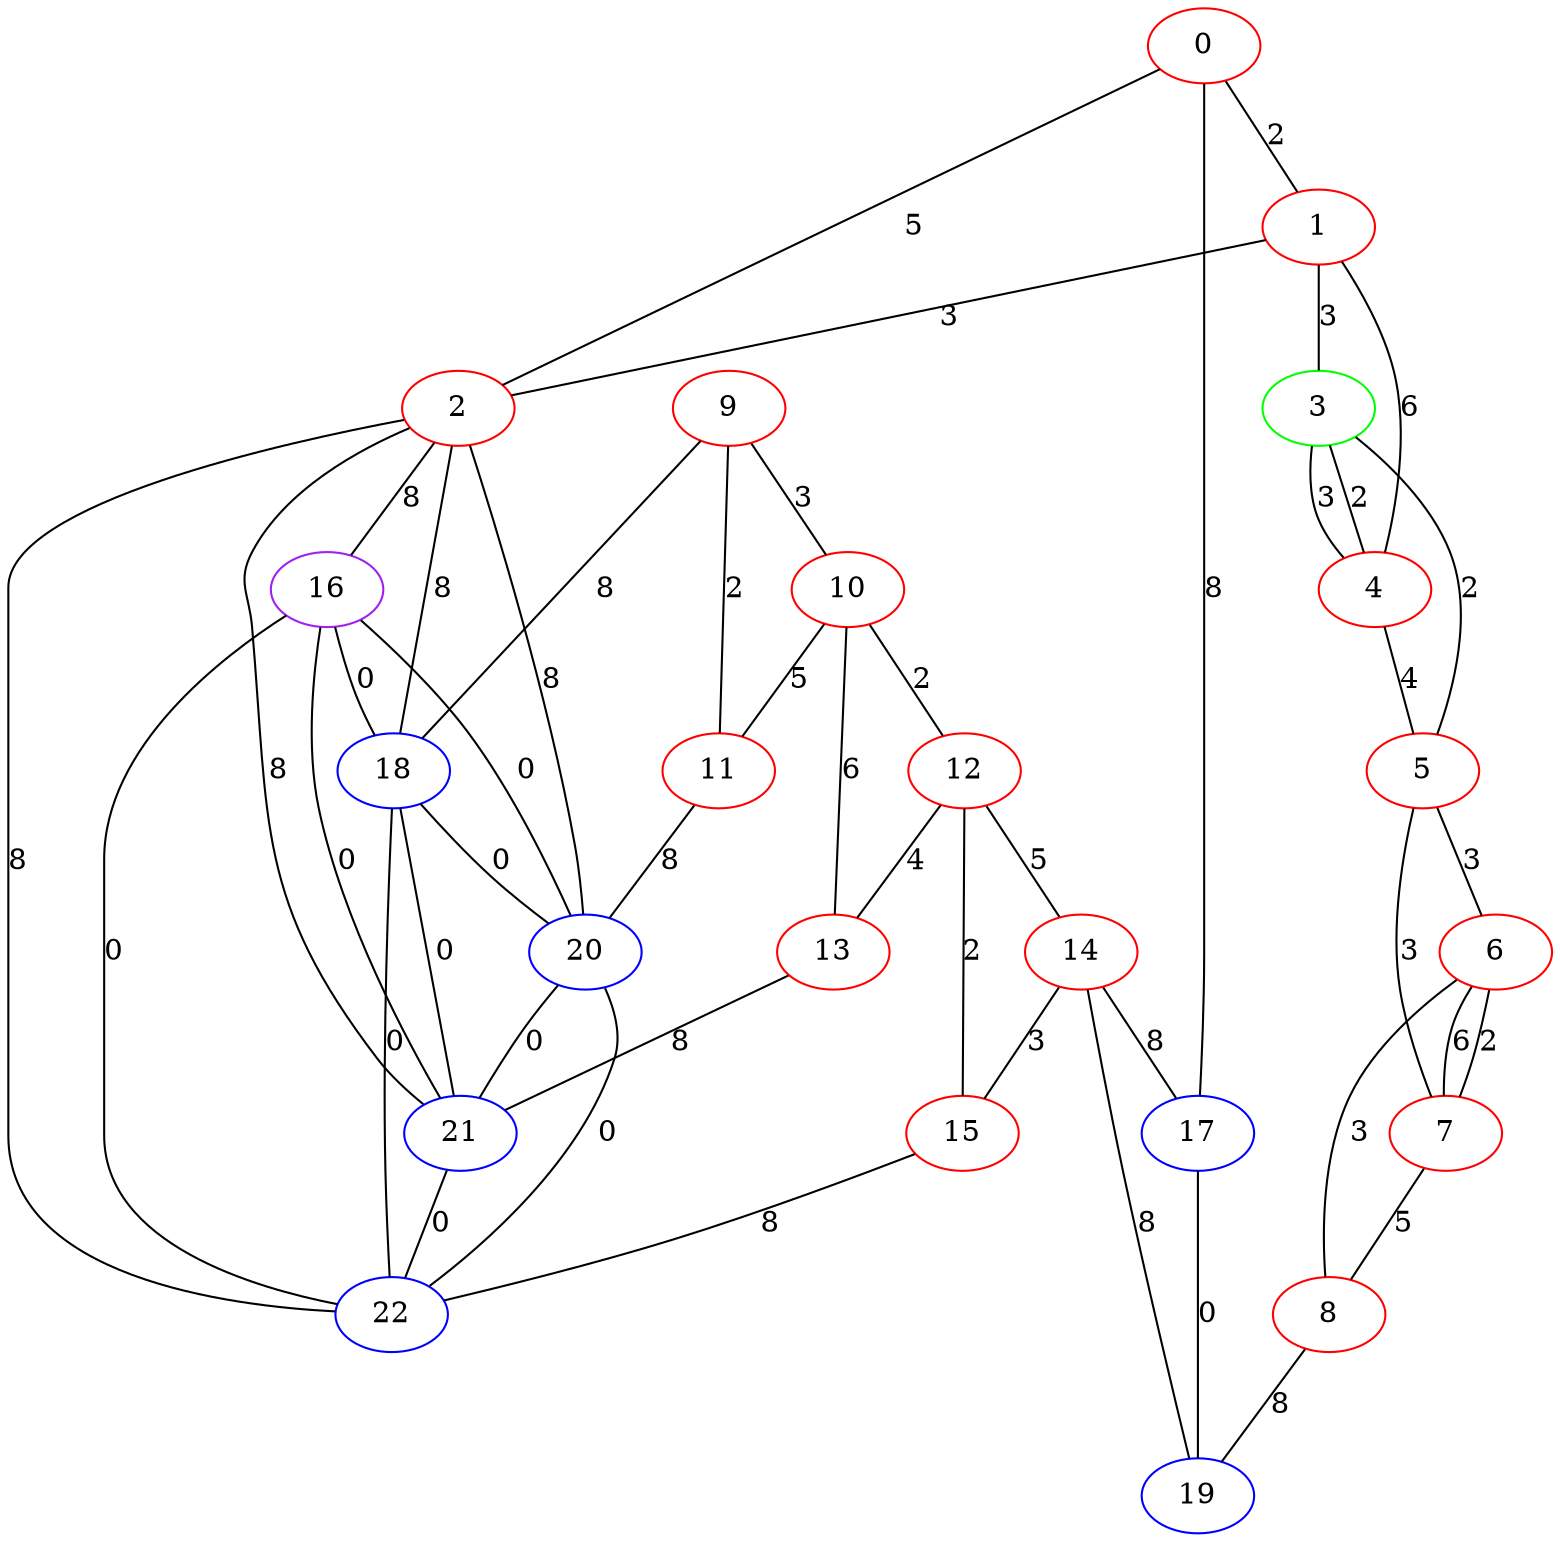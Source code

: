 graph "" {
0 [color=red, weight=1];
1 [color=red, weight=1];
2 [color=red, weight=1];
3 [color=green, weight=2];
4 [color=red, weight=1];
5 [color=red, weight=1];
6 [color=red, weight=1];
7 [color=red, weight=1];
8 [color=red, weight=1];
9 [color=red, weight=1];
10 [color=red, weight=1];
11 [color=red, weight=1];
12 [color=red, weight=1];
13 [color=red, weight=1];
14 [color=red, weight=1];
15 [color=red, weight=1];
16 [color=purple, weight=4];
17 [color=blue, weight=3];
18 [color=blue, weight=3];
19 [color=blue, weight=3];
20 [color=blue, weight=3];
21 [color=blue, weight=3];
22 [color=blue, weight=3];
0 -- 1  [key=0, label=2];
0 -- 2  [key=0, label=5];
0 -- 17  [key=0, label=8];
1 -- 2  [key=0, label=3];
1 -- 3  [key=0, label=3];
1 -- 4  [key=0, label=6];
2 -- 16  [key=0, label=8];
2 -- 18  [key=0, label=8];
2 -- 20  [key=0, label=8];
2 -- 21  [key=0, label=8];
2 -- 22  [key=0, label=8];
3 -- 4  [key=0, label=3];
3 -- 4  [key=1, label=2];
3 -- 5  [key=0, label=2];
4 -- 5  [key=0, label=4];
5 -- 6  [key=0, label=3];
5 -- 7  [key=0, label=3];
6 -- 8  [key=0, label=3];
6 -- 7  [key=0, label=6];
6 -- 7  [key=1, label=2];
7 -- 8  [key=0, label=5];
8 -- 19  [key=0, label=8];
9 -- 10  [key=0, label=3];
9 -- 11  [key=0, label=2];
9 -- 18  [key=0, label=8];
10 -- 11  [key=0, label=5];
10 -- 12  [key=0, label=2];
10 -- 13  [key=0, label=6];
11 -- 20  [key=0, label=8];
12 -- 13  [key=0, label=4];
12 -- 14  [key=0, label=5];
12 -- 15  [key=0, label=2];
13 -- 21  [key=0, label=8];
14 -- 17  [key=0, label=8];
14 -- 19  [key=0, label=8];
14 -- 15  [key=0, label=3];
15 -- 22  [key=0, label=8];
16 -- 18  [key=0, label=0];
16 -- 20  [key=0, label=0];
16 -- 21  [key=0, label=0];
16 -- 22  [key=0, label=0];
17 -- 19  [key=0, label=0];
18 -- 20  [key=0, label=0];
18 -- 21  [key=0, label=0];
18 -- 22  [key=0, label=0];
20 -- 21  [key=0, label=0];
20 -- 22  [key=0, label=0];
21 -- 22  [key=0, label=0];
}

